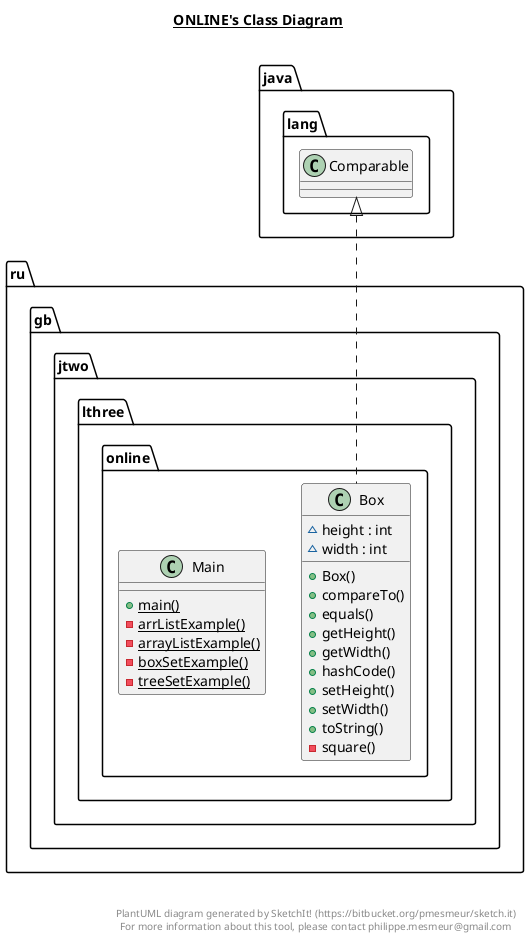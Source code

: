 @startuml

title __ONLINE's Class Diagram__\n

  namespace ru.gb.jtwo.lthree.online {
    class ru.gb.jtwo.lthree.online.Box {
        ~ height : int
        ~ width : int
        + Box()
        + compareTo()
        + equals()
        + getHeight()
        + getWidth()
        + hashCode()
        + setHeight()
        + setWidth()
        + toString()
        - square()
    }
  }
  

  namespace ru.gb.jtwo.lthree.online {
    class ru.gb.jtwo.lthree.online.Main {
        {static} + main()
        {static} - arrListExample()
        {static} - arrayListExample()
        {static} - boxSetExample()
        {static} - treeSetExample()
    }
  }
  

  ru.gb.jtwo.lthree.online.Box .up.|> java.lang.Comparable


right footer


PlantUML diagram generated by SketchIt! (https://bitbucket.org/pmesmeur/sketch.it)
For more information about this tool, please contact philippe.mesmeur@gmail.com
endfooter

@enduml
